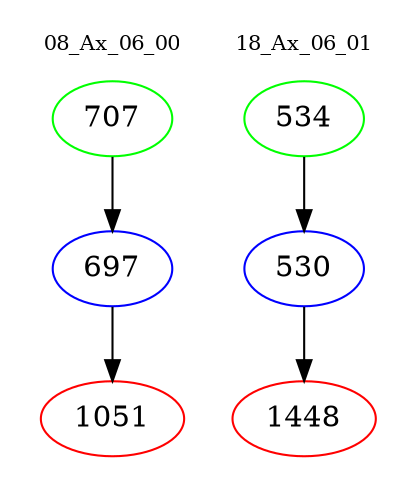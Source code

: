 digraph{
subgraph cluster_0 {
color = white
label = "08_Ax_06_00";
fontsize=10;
T0_707 [label="707", color="green"]
T0_707 -> T0_697 [color="black"]
T0_697 [label="697", color="blue"]
T0_697 -> T0_1051 [color="black"]
T0_1051 [label="1051", color="red"]
}
subgraph cluster_1 {
color = white
label = "18_Ax_06_01";
fontsize=10;
T1_534 [label="534", color="green"]
T1_534 -> T1_530 [color="black"]
T1_530 [label="530", color="blue"]
T1_530 -> T1_1448 [color="black"]
T1_1448 [label="1448", color="red"]
}
}
